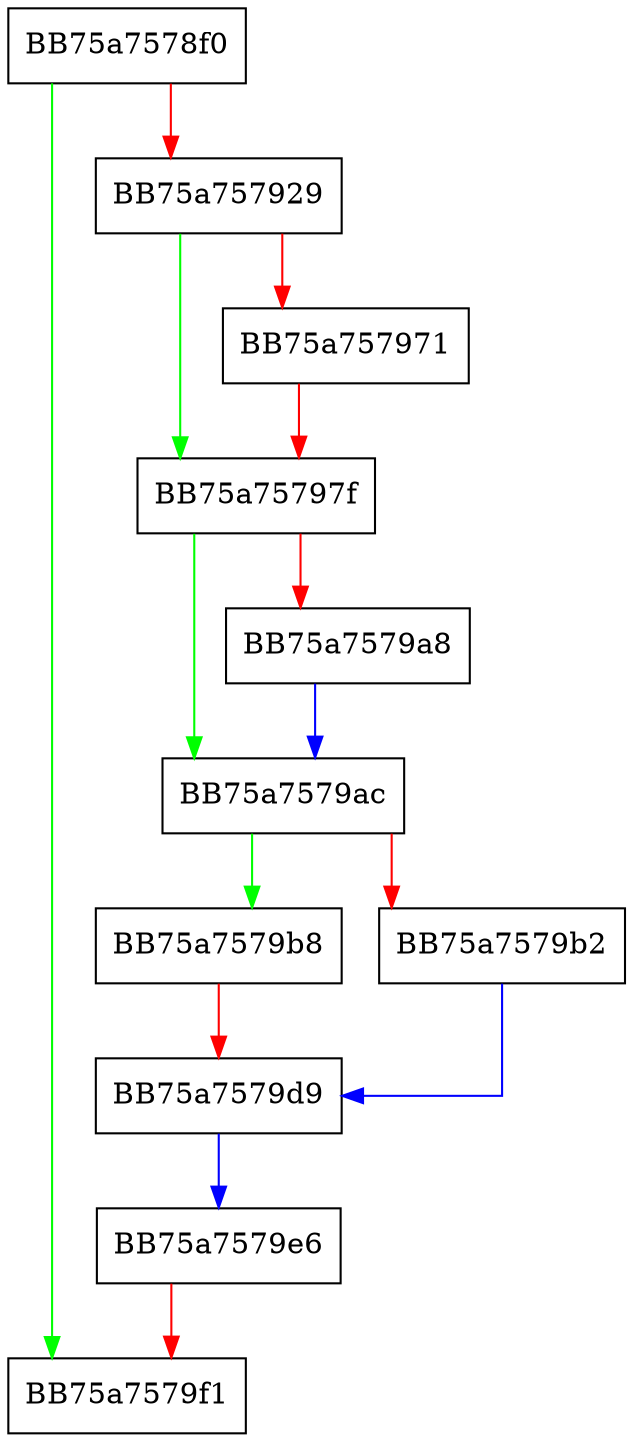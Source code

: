 digraph Failure {
  node [shape="box"];
  graph [splines=ortho];
  BB75a7578f0 -> BB75a7579f1 [color="green"];
  BB75a7578f0 -> BB75a757929 [color="red"];
  BB75a757929 -> BB75a75797f [color="green"];
  BB75a757929 -> BB75a757971 [color="red"];
  BB75a757971 -> BB75a75797f [color="red"];
  BB75a75797f -> BB75a7579ac [color="green"];
  BB75a75797f -> BB75a7579a8 [color="red"];
  BB75a7579a8 -> BB75a7579ac [color="blue"];
  BB75a7579ac -> BB75a7579b8 [color="green"];
  BB75a7579ac -> BB75a7579b2 [color="red"];
  BB75a7579b2 -> BB75a7579d9 [color="blue"];
  BB75a7579b8 -> BB75a7579d9 [color="red"];
  BB75a7579d9 -> BB75a7579e6 [color="blue"];
  BB75a7579e6 -> BB75a7579f1 [color="red"];
}